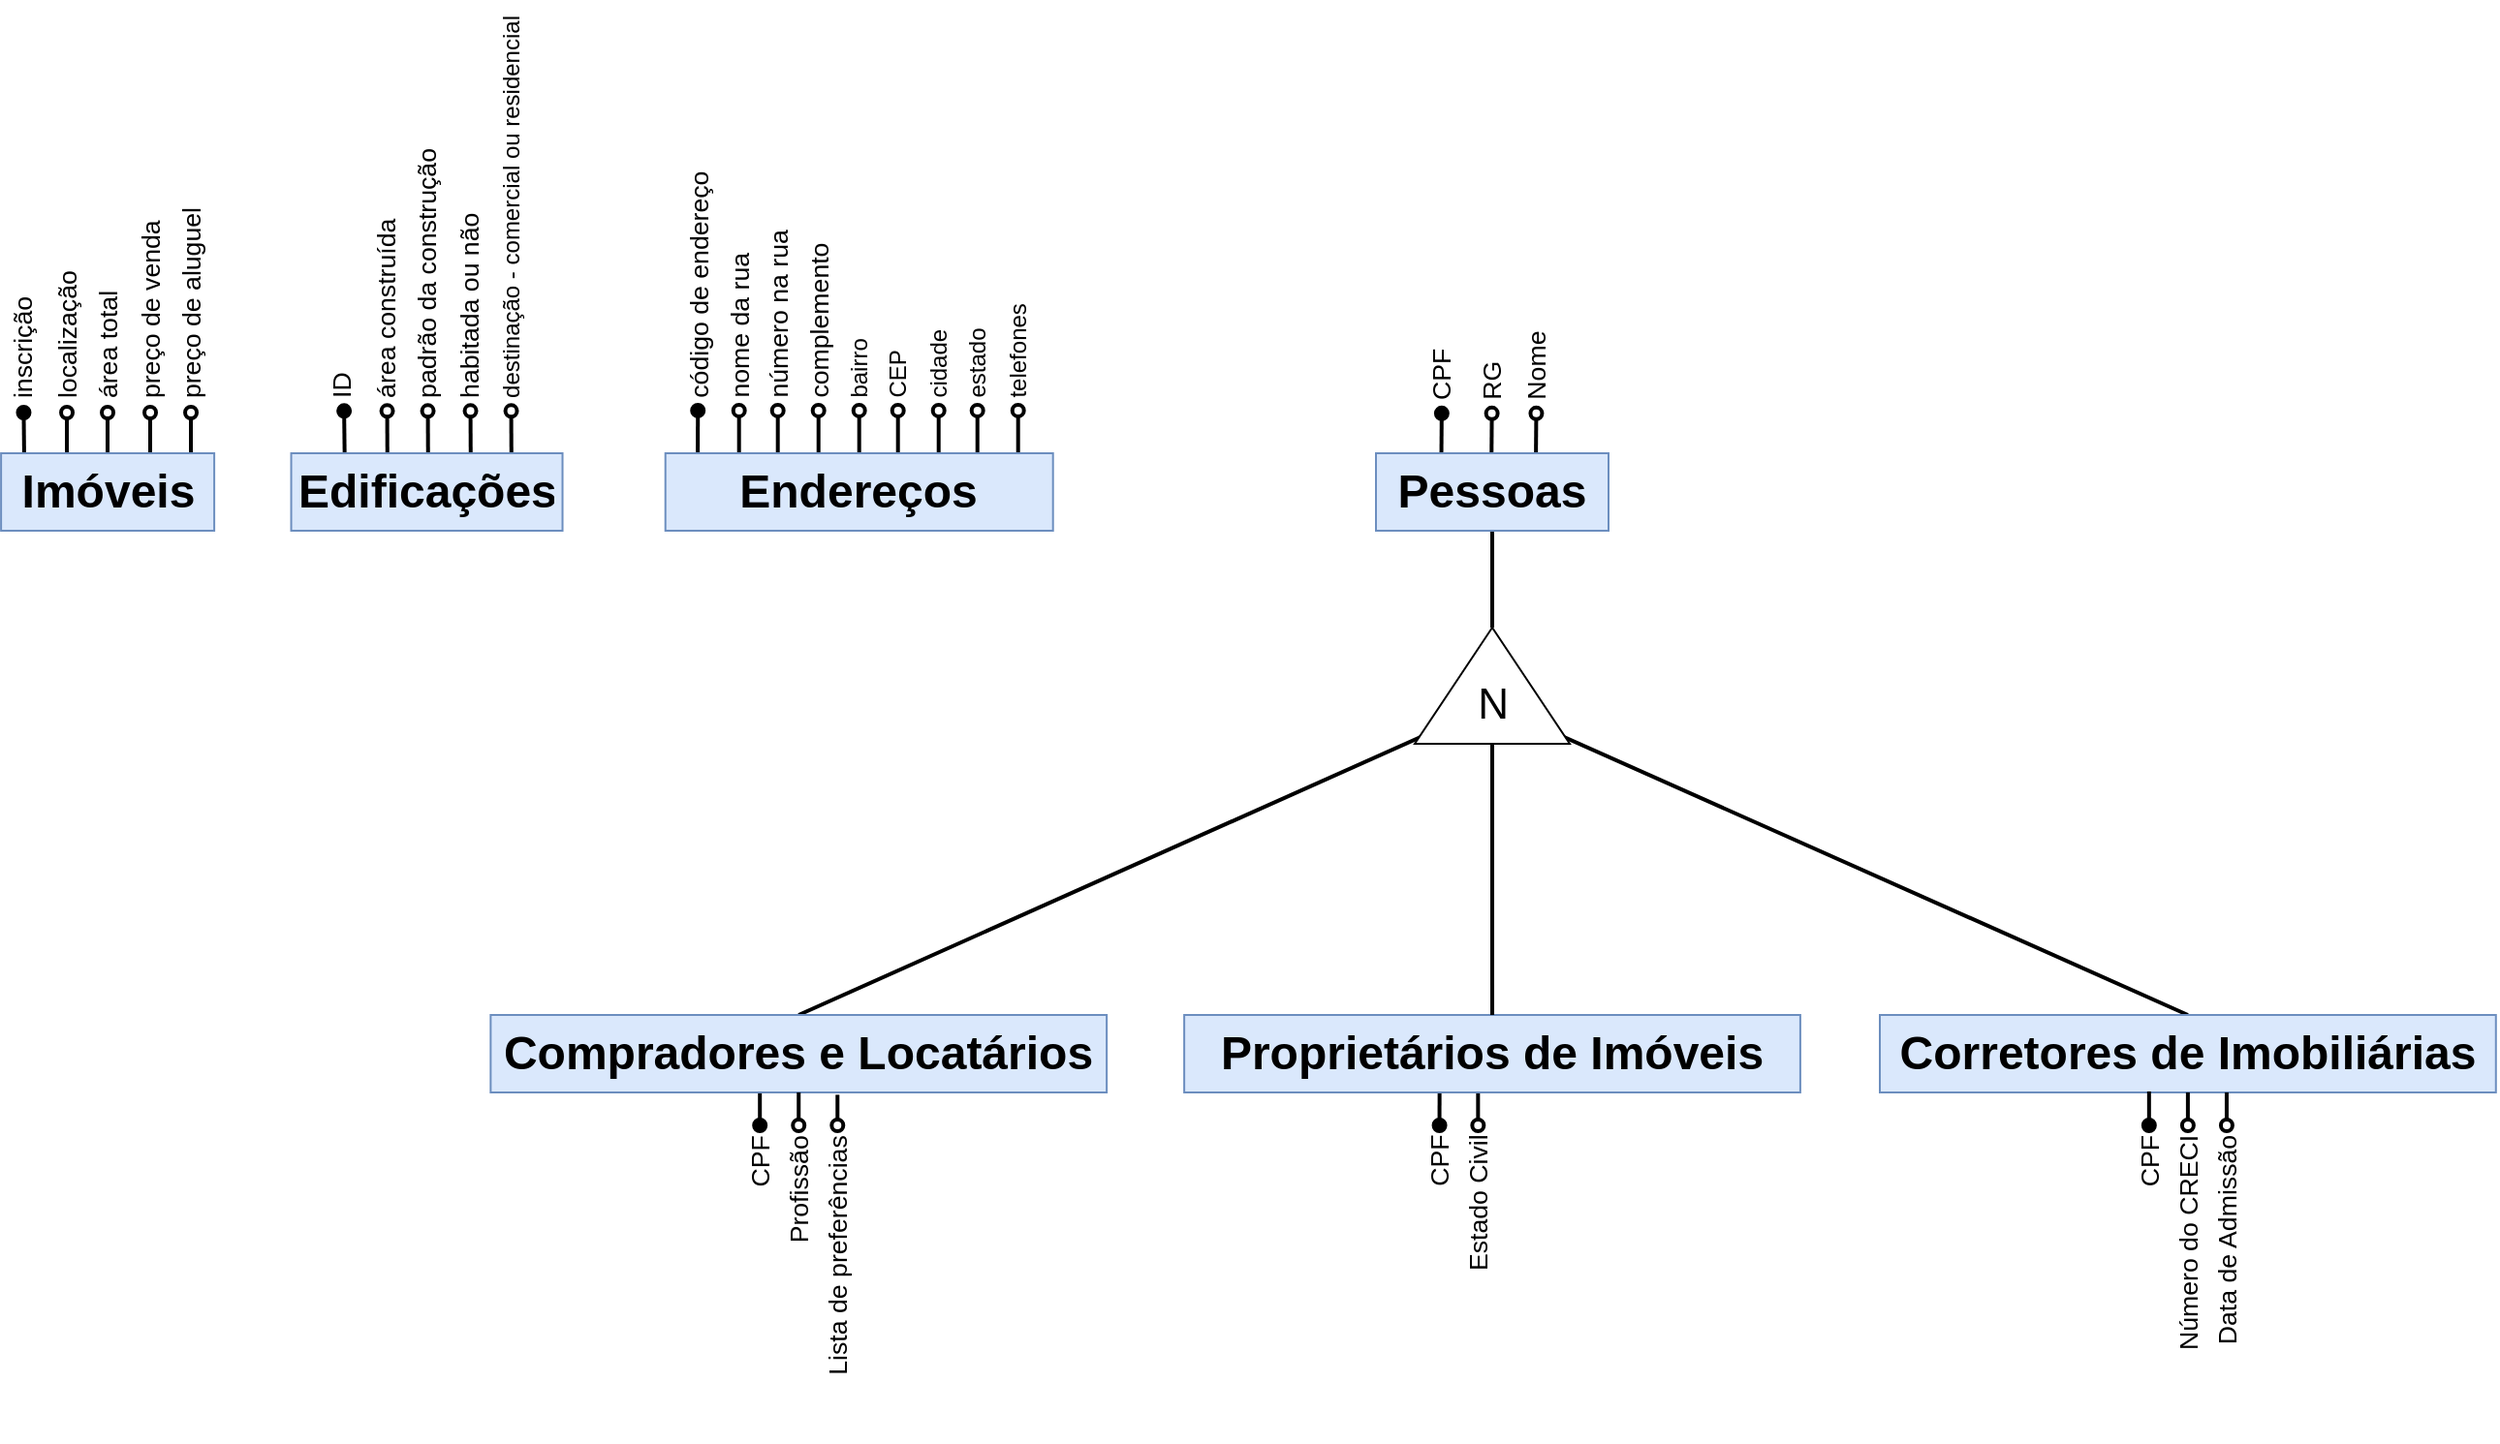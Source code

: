 <mxfile version="20.5.1" type="github">
  <diagram id="H2VPaapsh_yX2YAZHY69" name="Página-1">
    <mxGraphModel dx="1162" dy="800" grid="1" gridSize="10" guides="1" tooltips="1" connect="1" arrows="1" fold="1" page="1" pageScale="1" pageWidth="1169" pageHeight="827" math="0" shadow="0">
      <root>
        <mxCell id="0" />
        <mxCell id="1" parent="0" />
        <mxCell id="tDW0GHBdHRXGgH65T0RM-184" style="edgeStyle=none;rounded=0;sketch=0;jumpStyle=none;orthogonalLoop=1;jettySize=auto;html=1;entryX=0.5;entryY=0;entryDx=0;entryDy=0;shadow=0;strokeWidth=2;fontSize=22;startArrow=none;startFill=0;endArrow=none;endFill=0;startSize=0;endSize=0;sourcePerimeterSpacing=0;targetPerimeterSpacing=0;" edge="1" parent="1" source="tDW0GHBdHRXGgH65T0RM-148" target="tDW0GHBdHRXGgH65T0RM-143">
          <mxGeometry relative="1" as="geometry" />
        </mxCell>
        <mxCell id="tDW0GHBdHRXGgH65T0RM-182" style="edgeStyle=none;rounded=0;sketch=0;jumpStyle=none;orthogonalLoop=1;jettySize=auto;html=1;entryX=0.5;entryY=0;entryDx=0;entryDy=0;shadow=0;strokeWidth=2;fontSize=22;startArrow=none;startFill=0;endArrow=none;endFill=0;startSize=0;endSize=0;sourcePerimeterSpacing=0;targetPerimeterSpacing=0;" edge="1" parent="1" source="tDW0GHBdHRXGgH65T0RM-148" target="tDW0GHBdHRXGgH65T0RM-121">
          <mxGeometry relative="1" as="geometry" />
        </mxCell>
        <mxCell id="tDW0GHBdHRXGgH65T0RM-151" style="edgeStyle=none;rounded=0;sketch=0;jumpStyle=none;orthogonalLoop=1;jettySize=auto;html=1;shadow=0;strokeWidth=2;fontSize=22;startArrow=none;startFill=0;endArrow=none;endFill=0;sourcePerimeterSpacing=-1;targetPerimeterSpacing=11;startSize=0;entryX=1;entryY=0.5;entryDx=0;entryDy=0;endSize=9;" edge="1" parent="1" source="tDW0GHBdHRXGgH65T0RM-96" target="tDW0GHBdHRXGgH65T0RM-147">
          <mxGeometry relative="1" as="geometry" />
        </mxCell>
        <mxCell id="tDW0GHBdHRXGgH65T0RM-128" value="" style="group" vertex="1" connectable="0" parent="1">
          <mxGeometry x="50.55" y="211.903" width="110.0" height="178.097" as="geometry" />
        </mxCell>
        <mxCell id="tDW0GHBdHRXGgH65T0RM-16" style="rounded=0;orthogonalLoop=1;jettySize=auto;html=1;endArrow=none;endFill=0;startArrow=oval;startFill=1;strokeWidth=2;targetPerimeterSpacing=6;sourcePerimeterSpacing=5;jumpStyle=none;sketch=0;shadow=0;align=left;" edge="1" parent="tDW0GHBdHRXGgH65T0RM-128" source="DJ1_3ebVLV-oCw10OSI2-38">
          <mxGeometry relative="1" as="geometry">
            <mxPoint x="11.95" y="141.047" as="targetPoint" />
          </mxGeometry>
        </mxCell>
        <mxCell id="DJ1_3ebVLV-oCw10OSI2-38" value="&lt;span style=&quot;font-family: Arial; font-size: 13.333px;&quot;&gt;inscrição&lt;br&gt;&lt;/span&gt;" style="text;html=1;strokeColor=none;fillColor=none;align=left;verticalAlign=middle;whiteSpace=wrap;rounded=0;rotation=-90;" parent="tDW0GHBdHRXGgH65T0RM-128" vertex="1">
          <mxGeometry x="-45.05" y="46.047" width="112.095" height="20" as="geometry" />
        </mxCell>
        <mxCell id="tDW0GHBdHRXGgH65T0RM-20" style="edgeStyle=none;rounded=0;sketch=0;jumpStyle=none;orthogonalLoop=1;jettySize=auto;html=1;shadow=0;strokeWidth=2;startArrow=oval;startFill=0;endArrow=none;endFill=0;sourcePerimeterSpacing=5;targetPerimeterSpacing=6;align=left;" edge="1" parent="tDW0GHBdHRXGgH65T0RM-128" source="DJ1_3ebVLV-oCw10OSI2-39">
          <mxGeometry relative="1" as="geometry">
            <mxPoint x="33.95" y="141.047" as="targetPoint" />
          </mxGeometry>
        </mxCell>
        <mxCell id="DJ1_3ebVLV-oCw10OSI2-39" value="&lt;span style=&quot;font-family: Arial; font-size: 13.333px;&quot;&gt;localização&lt;/span&gt;&lt;span style=&quot;font-family: Arial; font-size: 13.333px;&quot;&gt;&lt;br&gt;&lt;/span&gt;" style="text;html=1;strokeColor=none;fillColor=none;align=left;verticalAlign=middle;whiteSpace=wrap;rounded=0;rotation=-90;" parent="tDW0GHBdHRXGgH65T0RM-128" vertex="1">
          <mxGeometry x="-22.05" y="46.047" width="112.095" height="20" as="geometry" />
        </mxCell>
        <mxCell id="tDW0GHBdHRXGgH65T0RM-21" style="edgeStyle=none;rounded=0;sketch=0;jumpStyle=none;orthogonalLoop=1;jettySize=auto;html=1;shadow=0;strokeWidth=2;startArrow=oval;startFill=0;endArrow=none;endFill=0;sourcePerimeterSpacing=5;targetPerimeterSpacing=6;align=left;" edge="1" parent="tDW0GHBdHRXGgH65T0RM-128" source="DJ1_3ebVLV-oCw10OSI2-40">
          <mxGeometry relative="1" as="geometry">
            <mxPoint x="54.95" y="141.047" as="targetPoint" />
          </mxGeometry>
        </mxCell>
        <mxCell id="DJ1_3ebVLV-oCw10OSI2-40" value="&lt;span style=&quot;font-family: Arial; font-size: 13.333px;&quot;&gt;área total&lt;/span&gt;&lt;span style=&quot;font-family: Arial; font-size: 13.333px;&quot;&gt;&lt;br&gt;&lt;/span&gt;" style="text;html=1;strokeColor=none;fillColor=none;align=left;verticalAlign=middle;whiteSpace=wrap;rounded=0;rotation=-90;" parent="tDW0GHBdHRXGgH65T0RM-128" vertex="1">
          <mxGeometry x="-1.05" y="46.047" width="112.095" height="20" as="geometry" />
        </mxCell>
        <mxCell id="tDW0GHBdHRXGgH65T0RM-22" style="edgeStyle=none;rounded=0;sketch=0;jumpStyle=none;orthogonalLoop=1;jettySize=auto;html=1;shadow=0;strokeWidth=2;startArrow=oval;startFill=0;endArrow=none;endFill=0;sourcePerimeterSpacing=5;targetPerimeterSpacing=6;align=left;" edge="1" parent="tDW0GHBdHRXGgH65T0RM-128" source="DJ1_3ebVLV-oCw10OSI2-41">
          <mxGeometry relative="1" as="geometry">
            <mxPoint x="76.95" y="141.047" as="targetPoint" />
          </mxGeometry>
        </mxCell>
        <mxCell id="DJ1_3ebVLV-oCw10OSI2-41" value="&lt;span style=&quot;font-family: Arial; font-size: 13.333px;&quot;&gt;preço de venda&lt;/span&gt;&lt;span style=&quot;font-family: Arial; font-size: 13.333px;&quot;&gt;&lt;br&gt;&lt;/span&gt;" style="text;html=1;strokeColor=none;fillColor=none;align=left;verticalAlign=middle;whiteSpace=wrap;rounded=0;rotation=-90;" parent="tDW0GHBdHRXGgH65T0RM-128" vertex="1">
          <mxGeometry x="20.95" y="46.047" width="112.095" height="20" as="geometry" />
        </mxCell>
        <mxCell id="tDW0GHBdHRXGgH65T0RM-23" style="edgeStyle=none;rounded=0;sketch=0;jumpStyle=none;orthogonalLoop=1;jettySize=auto;html=1;shadow=0;strokeWidth=2;startArrow=oval;startFill=0;endArrow=none;endFill=0;sourcePerimeterSpacing=5;targetPerimeterSpacing=6;align=left;" edge="1" parent="tDW0GHBdHRXGgH65T0RM-128" source="DJ1_3ebVLV-oCw10OSI2-42">
          <mxGeometry relative="1" as="geometry">
            <mxPoint x="97.95" y="141.047" as="targetPoint" />
          </mxGeometry>
        </mxCell>
        <mxCell id="DJ1_3ebVLV-oCw10OSI2-42" value="&lt;span style=&quot;font-family: Arial; font-size: 13.333px;&quot;&gt;preço de aluguel&lt;/span&gt;&lt;span style=&quot;font-family: Arial; font-size: 13.333px;&quot;&gt;&lt;br&gt;&lt;/span&gt;" style="text;html=1;strokeColor=none;fillColor=none;align=left;verticalAlign=middle;whiteSpace=wrap;rounded=0;rotation=-90;" parent="tDW0GHBdHRXGgH65T0RM-128" vertex="1">
          <mxGeometry x="41.95" y="46.047" width="112.095" height="20" as="geometry" />
        </mxCell>
        <mxCell id="DJ1_3ebVLV-oCw10OSI2-1" value="&lt;h1&gt;Imóveis&lt;/h1&gt;" style="text;html=1;strokeColor=#6c8ebf;fillColor=#dae8fc;spacing=5;spacingTop=-20;whiteSpace=wrap;overflow=hidden;rounded=0;align=center;" parent="tDW0GHBdHRXGgH65T0RM-128" vertex="1">
          <mxGeometry y="138.097" width="110" height="40" as="geometry" />
        </mxCell>
        <mxCell id="tDW0GHBdHRXGgH65T0RM-129" value="" style="group" vertex="1" connectable="0" parent="1">
          <mxGeometry x="200.26" y="116.48" width="140" height="273.52" as="geometry" />
        </mxCell>
        <mxCell id="tDW0GHBdHRXGgH65T0RM-26" style="rounded=0;orthogonalLoop=1;jettySize=auto;html=1;endArrow=none;endFill=0;startArrow=oval;startFill=1;strokeWidth=2;targetPerimeterSpacing=6;sourcePerimeterSpacing=5;jumpStyle=none;sketch=0;shadow=0;align=left;" edge="1" parent="tDW0GHBdHRXGgH65T0RM-129" source="tDW0GHBdHRXGgH65T0RM-27">
          <mxGeometry relative="1" as="geometry">
            <mxPoint x="27.65" y="240.35" as="targetPoint" />
          </mxGeometry>
        </mxCell>
        <mxCell id="tDW0GHBdHRXGgH65T0RM-27" value="&lt;span style=&quot;font-family: Arial; font-size: 13.333px;&quot;&gt;ID&lt;br&gt;&lt;/span&gt;" style="text;html=1;strokeColor=none;fillColor=none;align=left;verticalAlign=middle;whiteSpace=wrap;rounded=0;rotation=-90;" vertex="1" parent="tDW0GHBdHRXGgH65T0RM-129">
          <mxGeometry x="-77.35" y="93.35" width="206.7" height="20" as="geometry" />
        </mxCell>
        <mxCell id="tDW0GHBdHRXGgH65T0RM-28" style="edgeStyle=none;rounded=0;sketch=0;jumpStyle=none;orthogonalLoop=1;jettySize=auto;html=1;shadow=0;strokeWidth=2;startArrow=oval;startFill=0;endArrow=none;endFill=0;sourcePerimeterSpacing=5;targetPerimeterSpacing=6;align=left;" edge="1" parent="tDW0GHBdHRXGgH65T0RM-129" source="tDW0GHBdHRXGgH65T0RM-29">
          <mxGeometry relative="1" as="geometry">
            <mxPoint x="49.65" y="240.35" as="targetPoint" />
          </mxGeometry>
        </mxCell>
        <mxCell id="tDW0GHBdHRXGgH65T0RM-29" value="&lt;span style=&quot;font-family: Arial; font-size: 13.333px; text-align: center;&quot;&gt;área construída&lt;/span&gt;&lt;span style=&quot;font-family: Arial; font-size: 13.333px;&quot;&gt;&lt;br&gt;&lt;/span&gt;" style="text;html=1;strokeColor=none;fillColor=none;align=left;verticalAlign=middle;whiteSpace=wrap;rounded=0;rotation=-90;" vertex="1" parent="tDW0GHBdHRXGgH65T0RM-129">
          <mxGeometry x="-54.35" y="93.35" width="206.7" height="20" as="geometry" />
        </mxCell>
        <mxCell id="tDW0GHBdHRXGgH65T0RM-30" style="edgeStyle=none;rounded=0;sketch=0;jumpStyle=none;orthogonalLoop=1;jettySize=auto;html=1;shadow=0;strokeWidth=2;startArrow=oval;startFill=0;endArrow=none;endFill=0;sourcePerimeterSpacing=5;targetPerimeterSpacing=6;align=left;" edge="1" parent="tDW0GHBdHRXGgH65T0RM-129" source="tDW0GHBdHRXGgH65T0RM-31">
          <mxGeometry relative="1" as="geometry">
            <mxPoint x="70.65" y="240.35" as="targetPoint" />
          </mxGeometry>
        </mxCell>
        <mxCell id="tDW0GHBdHRXGgH65T0RM-31" value="&lt;span style=&quot;font-family: Arial; font-size: 13.333px; text-align: center;&quot;&gt;padrão da construção&lt;/span&gt;&lt;span style=&quot;font-family: Arial; font-size: 13.333px;&quot;&gt;&lt;br&gt;&lt;/span&gt;" style="text;html=1;strokeColor=none;fillColor=none;align=left;verticalAlign=middle;whiteSpace=wrap;rounded=0;rotation=-90;" vertex="1" parent="tDW0GHBdHRXGgH65T0RM-129">
          <mxGeometry x="-33.35" y="93.35" width="206.7" height="20" as="geometry" />
        </mxCell>
        <mxCell id="tDW0GHBdHRXGgH65T0RM-32" style="edgeStyle=none;rounded=0;sketch=0;jumpStyle=none;orthogonalLoop=1;jettySize=auto;html=1;shadow=0;strokeWidth=2;startArrow=oval;startFill=0;endArrow=none;endFill=0;sourcePerimeterSpacing=5;targetPerimeterSpacing=6;align=left;" edge="1" parent="tDW0GHBdHRXGgH65T0RM-129" source="tDW0GHBdHRXGgH65T0RM-33">
          <mxGeometry relative="1" as="geometry">
            <mxPoint x="92.65" y="240.35" as="targetPoint" />
          </mxGeometry>
        </mxCell>
        <mxCell id="tDW0GHBdHRXGgH65T0RM-33" value="&lt;span style=&quot;font-family: Arial; font-size: 13.333px; text-align: center;&quot;&gt;habitada ou não&lt;/span&gt;&lt;span style=&quot;font-family: Arial; font-size: 13.333px;&quot;&gt;&lt;br&gt;&lt;/span&gt;" style="text;html=1;strokeColor=none;fillColor=none;align=left;verticalAlign=middle;whiteSpace=wrap;rounded=0;rotation=-90;" vertex="1" parent="tDW0GHBdHRXGgH65T0RM-129">
          <mxGeometry x="-11.35" y="93.35" width="206.7" height="20" as="geometry" />
        </mxCell>
        <mxCell id="tDW0GHBdHRXGgH65T0RM-34" style="edgeStyle=none;rounded=0;sketch=0;jumpStyle=none;orthogonalLoop=1;jettySize=auto;html=1;shadow=0;strokeWidth=2;startArrow=oval;startFill=0;endArrow=none;endFill=0;sourcePerimeterSpacing=5;targetPerimeterSpacing=6;align=left;" edge="1" parent="tDW0GHBdHRXGgH65T0RM-129" source="tDW0GHBdHRXGgH65T0RM-35">
          <mxGeometry relative="1" as="geometry">
            <mxPoint x="113.65" y="240.35" as="targetPoint" />
          </mxGeometry>
        </mxCell>
        <mxCell id="tDW0GHBdHRXGgH65T0RM-35" value="&lt;span style=&quot;text-align: center;&quot;&gt;destinação - comercial ou residencial&lt;/span&gt;&lt;span style=&quot;font-family: Arial; font-size: 13.333px;&quot;&gt;&lt;br&gt;&lt;/span&gt;" style="text;html=1;strokeColor=none;fillColor=none;align=left;verticalAlign=middle;whiteSpace=wrap;rounded=0;rotation=-90;" vertex="1" parent="tDW0GHBdHRXGgH65T0RM-129">
          <mxGeometry x="9.65" y="93.35" width="206.7" height="20" as="geometry" />
        </mxCell>
        <mxCell id="tDW0GHBdHRXGgH65T0RM-13" value="&lt;h1&gt;Edificações&lt;/h1&gt;" style="text;html=1;strokeColor=#6c8ebf;fillColor=#dae8fc;spacing=5;spacingTop=-20;whiteSpace=wrap;overflow=hidden;rounded=0;align=center;" vertex="1" parent="tDW0GHBdHRXGgH65T0RM-129">
          <mxGeometry y="233.52" width="140" height="40" as="geometry" />
        </mxCell>
        <mxCell id="tDW0GHBdHRXGgH65T0RM-130" value="" style="group" vertex="1" connectable="0" parent="1">
          <mxGeometry x="393.35" y="116.24" width="200" height="273.76" as="geometry" />
        </mxCell>
        <mxCell id="tDW0GHBdHRXGgH65T0RM-42" style="rounded=0;orthogonalLoop=1;jettySize=auto;html=1;endArrow=none;endFill=0;startArrow=oval;startFill=1;strokeWidth=2;targetPerimeterSpacing=6;sourcePerimeterSpacing=5;jumpStyle=none;sketch=0;shadow=0;align=left;" edge="1" parent="tDW0GHBdHRXGgH65T0RM-130" source="tDW0GHBdHRXGgH65T0RM-43">
          <mxGeometry relative="1" as="geometry">
            <mxPoint x="16.65" y="245.6" as="targetPoint" />
          </mxGeometry>
        </mxCell>
        <mxCell id="tDW0GHBdHRXGgH65T0RM-43" value="&lt;font face=&quot;Arial&quot;&gt;&lt;span style=&quot;font-size: 13.333px;&quot;&gt;código de endereço&lt;/span&gt;&lt;/font&gt;" style="text;html=1;strokeColor=none;fillColor=none;align=left;verticalAlign=middle;whiteSpace=wrap;rounded=0;rotation=-90;" vertex="1" parent="tDW0GHBdHRXGgH65T0RM-130">
          <mxGeometry x="-86.26" y="93.35" width="206.7" height="20" as="geometry" />
        </mxCell>
        <mxCell id="tDW0GHBdHRXGgH65T0RM-63" style="edgeStyle=none;rounded=0;sketch=0;jumpStyle=none;orthogonalLoop=1;jettySize=auto;html=1;shadow=0;strokeWidth=2;startArrow=oval;startFill=0;endArrow=none;endFill=0;sourcePerimeterSpacing=5;targetPerimeterSpacing=6;" edge="1" parent="tDW0GHBdHRXGgH65T0RM-130" source="tDW0GHBdHRXGgH65T0RM-45">
          <mxGeometry relative="1" as="geometry">
            <mxPoint x="38" y="245.6" as="targetPoint" />
          </mxGeometry>
        </mxCell>
        <mxCell id="tDW0GHBdHRXGgH65T0RM-45" value="&lt;div style=&quot;text-align: center;&quot;&gt;&lt;span style=&quot;background-color: initial; font-size: 13.333px;&quot;&gt;&lt;font face=&quot;Arial&quot;&gt;nome da rua&lt;/font&gt;&lt;/span&gt;&lt;/div&gt;" style="text;html=1;strokeColor=none;fillColor=none;align=left;verticalAlign=middle;whiteSpace=wrap;rounded=0;rotation=-90;" vertex="1" parent="tDW0GHBdHRXGgH65T0RM-130">
          <mxGeometry x="-65.35" y="93.35" width="206.7" height="20" as="geometry" />
        </mxCell>
        <mxCell id="tDW0GHBdHRXGgH65T0RM-64" style="edgeStyle=none;rounded=0;sketch=0;jumpStyle=none;orthogonalLoop=1;jettySize=auto;html=1;shadow=0;strokeWidth=2;startArrow=oval;startFill=0;endArrow=none;endFill=0;sourcePerimeterSpacing=5;targetPerimeterSpacing=6;" edge="1" parent="tDW0GHBdHRXGgH65T0RM-130" source="tDW0GHBdHRXGgH65T0RM-47">
          <mxGeometry relative="1" as="geometry">
            <mxPoint x="58" y="245.6" as="targetPoint" />
          </mxGeometry>
        </mxCell>
        <mxCell id="tDW0GHBdHRXGgH65T0RM-47" value="&lt;div style=&quot;text-align: center;&quot;&gt;&lt;span style=&quot;background-color: initial; font-size: 13.333px;&quot;&gt;&lt;font face=&quot;Arial&quot;&gt;número na rua&lt;/font&gt;&lt;/span&gt;&lt;/div&gt;" style="text;html=1;strokeColor=none;fillColor=none;align=left;verticalAlign=middle;whiteSpace=wrap;rounded=0;rotation=-90;" vertex="1" parent="tDW0GHBdHRXGgH65T0RM-130">
          <mxGeometry x="-45.35" y="93.35" width="206.7" height="20" as="geometry" />
        </mxCell>
        <mxCell id="tDW0GHBdHRXGgH65T0RM-65" style="edgeStyle=none;rounded=0;sketch=0;jumpStyle=none;orthogonalLoop=1;jettySize=auto;html=1;shadow=0;strokeWidth=2;startArrow=oval;startFill=0;endArrow=none;endFill=0;sourcePerimeterSpacing=5;targetPerimeterSpacing=6;" edge="1" parent="tDW0GHBdHRXGgH65T0RM-130" source="tDW0GHBdHRXGgH65T0RM-49">
          <mxGeometry relative="1" as="geometry">
            <mxPoint x="79.0" y="245.6" as="targetPoint" />
          </mxGeometry>
        </mxCell>
        <mxCell id="tDW0GHBdHRXGgH65T0RM-49" value="&lt;div style=&quot;text-align: center;&quot;&gt;&lt;span style=&quot;background-color: initial; font-size: 13.333px;&quot;&gt;&lt;font face=&quot;Arial&quot;&gt;complemento&lt;/font&gt;&lt;/span&gt;&lt;/div&gt;" style="text;html=1;strokeColor=none;fillColor=none;align=left;verticalAlign=middle;whiteSpace=wrap;rounded=0;rotation=-90;" vertex="1" parent="tDW0GHBdHRXGgH65T0RM-130">
          <mxGeometry x="-24.35" y="93.35" width="206.7" height="20" as="geometry" />
        </mxCell>
        <mxCell id="tDW0GHBdHRXGgH65T0RM-66" style="edgeStyle=none;rounded=0;sketch=0;jumpStyle=none;orthogonalLoop=1;jettySize=auto;html=1;shadow=0;strokeWidth=2;startArrow=oval;startFill=0;endArrow=none;endFill=0;sourcePerimeterSpacing=5;targetPerimeterSpacing=6;" edge="1" parent="tDW0GHBdHRXGgH65T0RM-130" source="tDW0GHBdHRXGgH65T0RM-51">
          <mxGeometry relative="1" as="geometry">
            <mxPoint x="100.0" y="245.6" as="targetPoint" />
          </mxGeometry>
        </mxCell>
        <mxCell id="tDW0GHBdHRXGgH65T0RM-51" value="&lt;div style=&quot;text-align: center;&quot;&gt;&lt;span style=&quot;background-color: initial;&quot;&gt;bairro&lt;/span&gt;&lt;/div&gt;" style="text;html=1;strokeColor=none;fillColor=none;align=left;verticalAlign=middle;whiteSpace=wrap;rounded=0;rotation=-90;" vertex="1" parent="tDW0GHBdHRXGgH65T0RM-130">
          <mxGeometry x="-3.35" y="93.35" width="206.7" height="20" as="geometry" />
        </mxCell>
        <mxCell id="tDW0GHBdHRXGgH65T0RM-67" style="edgeStyle=none;rounded=0;sketch=0;jumpStyle=none;orthogonalLoop=1;jettySize=auto;html=1;shadow=0;strokeWidth=2;startArrow=oval;startFill=0;endArrow=none;endFill=0;sourcePerimeterSpacing=5;targetPerimeterSpacing=6;" edge="1" parent="tDW0GHBdHRXGgH65T0RM-130" source="tDW0GHBdHRXGgH65T0RM-54">
          <mxGeometry relative="1" as="geometry">
            <mxPoint x="120.0" y="245.6" as="targetPoint" />
          </mxGeometry>
        </mxCell>
        <mxCell id="tDW0GHBdHRXGgH65T0RM-54" value="&lt;div style=&quot;text-align: center;&quot;&gt;&lt;span style=&quot;background-color: initial;&quot;&gt;CEP&lt;/span&gt;&lt;/div&gt;" style="text;html=1;strokeColor=none;fillColor=none;align=left;verticalAlign=middle;whiteSpace=wrap;rounded=0;rotation=-90;" vertex="1" parent="tDW0GHBdHRXGgH65T0RM-130">
          <mxGeometry x="16.65" y="93.35" width="206.7" height="20" as="geometry" />
        </mxCell>
        <mxCell id="tDW0GHBdHRXGgH65T0RM-68" style="edgeStyle=none;rounded=0;sketch=0;jumpStyle=none;orthogonalLoop=1;jettySize=auto;html=1;shadow=0;strokeWidth=2;startArrow=oval;startFill=0;endArrow=none;endFill=0;sourcePerimeterSpacing=5;targetPerimeterSpacing=6;" edge="1" parent="tDW0GHBdHRXGgH65T0RM-130" source="tDW0GHBdHRXGgH65T0RM-56">
          <mxGeometry relative="1" as="geometry">
            <mxPoint x="141.0" y="245.6" as="targetPoint" />
          </mxGeometry>
        </mxCell>
        <mxCell id="tDW0GHBdHRXGgH65T0RM-56" value="&lt;div style=&quot;text-align: center;&quot;&gt;cidade&lt;br&gt;&lt;/div&gt;" style="text;html=1;strokeColor=none;fillColor=none;align=left;verticalAlign=middle;whiteSpace=wrap;rounded=0;rotation=-90;" vertex="1" parent="tDW0GHBdHRXGgH65T0RM-130">
          <mxGeometry x="37.65" y="93.35" width="206.7" height="20" as="geometry" />
        </mxCell>
        <mxCell id="tDW0GHBdHRXGgH65T0RM-69" style="edgeStyle=none;rounded=0;sketch=0;jumpStyle=none;orthogonalLoop=1;jettySize=auto;html=1;shadow=0;strokeWidth=2;startArrow=oval;startFill=0;endArrow=none;endFill=0;sourcePerimeterSpacing=5;targetPerimeterSpacing=6;" edge="1" parent="tDW0GHBdHRXGgH65T0RM-130" source="tDW0GHBdHRXGgH65T0RM-58">
          <mxGeometry relative="1" as="geometry">
            <mxPoint x="161.0" y="245.6" as="targetPoint" />
          </mxGeometry>
        </mxCell>
        <mxCell id="tDW0GHBdHRXGgH65T0RM-58" value="&lt;div style=&quot;text-align: center;&quot;&gt;estado&lt;/div&gt;" style="text;html=1;strokeColor=none;fillColor=none;align=left;verticalAlign=middle;whiteSpace=wrap;rounded=0;rotation=-90;" vertex="1" parent="tDW0GHBdHRXGgH65T0RM-130">
          <mxGeometry x="57.65" y="93.35" width="206.7" height="20" as="geometry" />
        </mxCell>
        <mxCell id="tDW0GHBdHRXGgH65T0RM-70" style="edgeStyle=none;rounded=0;sketch=0;jumpStyle=none;orthogonalLoop=1;jettySize=auto;html=1;shadow=0;strokeWidth=2;startArrow=oval;startFill=0;endArrow=none;endFill=0;sourcePerimeterSpacing=5;targetPerimeterSpacing=6;" edge="1" parent="tDW0GHBdHRXGgH65T0RM-130" source="tDW0GHBdHRXGgH65T0RM-60">
          <mxGeometry relative="1" as="geometry">
            <mxPoint x="182.0" y="245.6" as="targetPoint" />
          </mxGeometry>
        </mxCell>
        <mxCell id="tDW0GHBdHRXGgH65T0RM-60" value="&lt;div style=&quot;text-align: center;&quot;&gt;telefones&lt;/div&gt;" style="text;html=1;strokeColor=none;fillColor=none;align=left;verticalAlign=middle;whiteSpace=wrap;rounded=0;rotation=-90;" vertex="1" parent="tDW0GHBdHRXGgH65T0RM-130">
          <mxGeometry x="78.65" y="93.35" width="206.7" height="20" as="geometry" />
        </mxCell>
        <mxCell id="tDW0GHBdHRXGgH65T0RM-52" value="&lt;h1&gt;Endereços&lt;/h1&gt;" style="text;html=1;strokeColor=#6c8ebf;fillColor=#dae8fc;spacing=5;spacingTop=-20;whiteSpace=wrap;overflow=hidden;rounded=0;align=center;" vertex="1" parent="tDW0GHBdHRXGgH65T0RM-130">
          <mxGeometry y="233.76" width="200" height="40" as="geometry" />
        </mxCell>
        <mxCell id="tDW0GHBdHRXGgH65T0RM-150" value="" style="group" vertex="1" connectable="0" parent="1">
          <mxGeometry x="780" y="440" width="80" height="60" as="geometry" />
        </mxCell>
        <mxCell id="tDW0GHBdHRXGgH65T0RM-147" value="" style="triangle;whiteSpace=wrap;html=1;rotation=-90;" vertex="1" parent="tDW0GHBdHRXGgH65T0RM-150">
          <mxGeometry x="10" y="-10" width="60" height="80" as="geometry" />
        </mxCell>
        <mxCell id="tDW0GHBdHRXGgH65T0RM-148" value="N" style="text;html=1;align=center;verticalAlign=middle;resizable=0;points=[];autosize=1;strokeColor=none;fillColor=none;fontSize=22;" vertex="1" parent="tDW0GHBdHRXGgH65T0RM-150">
          <mxGeometry x="20" y="20" width="40" height="40" as="geometry" />
        </mxCell>
        <mxCell id="tDW0GHBdHRXGgH65T0RM-131" value="" style="group" vertex="1" connectable="0" parent="1">
          <mxGeometry x="760" y="290" width="120" height="100" as="geometry" />
        </mxCell>
        <mxCell id="tDW0GHBdHRXGgH65T0RM-78" style="rounded=0;orthogonalLoop=1;jettySize=auto;html=1;endArrow=none;endFill=0;startArrow=oval;startFill=1;strokeWidth=2;targetPerimeterSpacing=6;sourcePerimeterSpacing=5;jumpStyle=none;sketch=0;shadow=0;align=left;" edge="1" parent="tDW0GHBdHRXGgH65T0RM-131" source="tDW0GHBdHRXGgH65T0RM-79">
          <mxGeometry relative="1" as="geometry">
            <mxPoint x="33.655" y="71.811" as="targetPoint" />
          </mxGeometry>
        </mxCell>
        <mxCell id="tDW0GHBdHRXGgH65T0RM-79" value="&lt;font face=&quot;Arial&quot;&gt;&lt;span style=&quot;font-size: 13.333px;&quot;&gt;CPF&lt;/span&gt;&lt;/font&gt;" style="text;html=1;strokeColor=none;fillColor=none;align=left;verticalAlign=middle;whiteSpace=wrap;rounded=0;rotation=-90;" vertex="1" parent="tDW0GHBdHRXGgH65T0RM-131">
          <mxGeometry x="16.178" y="6.455" width="35.902" height="19.999" as="geometry" />
        </mxCell>
        <mxCell id="tDW0GHBdHRXGgH65T0RM-122" style="rounded=0;orthogonalLoop=1;jettySize=auto;html=1;endArrow=none;endFill=0;startArrow=oval;startFill=0;strokeWidth=2;targetPerimeterSpacing=6;sourcePerimeterSpacing=5;jumpStyle=none;sketch=0;shadow=0;align=left;" edge="1" parent="tDW0GHBdHRXGgH65T0RM-131" source="tDW0GHBdHRXGgH65T0RM-123">
          <mxGeometry relative="1" as="geometry">
            <mxPoint x="59.531" y="71.811" as="targetPoint" />
          </mxGeometry>
        </mxCell>
        <mxCell id="tDW0GHBdHRXGgH65T0RM-123" value="&lt;font face=&quot;Arial&quot;&gt;&lt;span style=&quot;font-size: 13.333px;&quot;&gt;RG&lt;/span&gt;&lt;/font&gt;" style="text;html=1;strokeColor=none;fillColor=none;align=left;verticalAlign=middle;whiteSpace=wrap;rounded=0;rotation=-90;" vertex="1" parent="tDW0GHBdHRXGgH65T0RM-131">
          <mxGeometry x="42.055" y="6.455" width="35.902" height="19.999" as="geometry" />
        </mxCell>
        <mxCell id="tDW0GHBdHRXGgH65T0RM-124" style="rounded=0;orthogonalLoop=1;jettySize=auto;html=1;endArrow=none;endFill=0;startArrow=oval;startFill=0;strokeWidth=2;targetPerimeterSpacing=6;sourcePerimeterSpacing=5;jumpStyle=none;sketch=0;shadow=0;align=left;" edge="1" parent="tDW0GHBdHRXGgH65T0RM-131" source="tDW0GHBdHRXGgH65T0RM-125">
          <mxGeometry relative="1" as="geometry">
            <mxPoint x="82.44" y="71.811" as="targetPoint" />
          </mxGeometry>
        </mxCell>
        <mxCell id="tDW0GHBdHRXGgH65T0RM-125" value="&lt;font face=&quot;Arial&quot;&gt;&lt;span style=&quot;font-size: 13.333px;&quot;&gt;Nome&lt;/span&gt;&lt;/font&gt;" style="text;html=1;strokeColor=none;fillColor=none;align=left;verticalAlign=middle;whiteSpace=wrap;rounded=0;rotation=-90;" vertex="1" parent="tDW0GHBdHRXGgH65T0RM-131">
          <mxGeometry x="64.964" y="6.455" width="35.902" height="19.999" as="geometry" />
        </mxCell>
        <mxCell id="tDW0GHBdHRXGgH65T0RM-96" value="&lt;h1&gt;Pessoas&lt;/h1&gt;" style="text;html=1;strokeColor=#6c8ebf;fillColor=#dae8fc;spacing=5;spacingTop=-20;whiteSpace=wrap;overflow=hidden;rounded=0;align=center;" vertex="1" parent="tDW0GHBdHRXGgH65T0RM-131">
          <mxGeometry y="60.002" width="120.0" height="39.998" as="geometry" />
        </mxCell>
        <mxCell id="tDW0GHBdHRXGgH65T0RM-176" value="" style="group" vertex="1" connectable="0" parent="1">
          <mxGeometry x="303.175" y="640.0" width="317.89" height="220.0" as="geometry" />
        </mxCell>
        <mxCell id="tDW0GHBdHRXGgH65T0RM-121" value="&lt;h1&gt;Compradores e Locatários&lt;/h1&gt;" style="text;html=1;strokeColor=#6c8ebf;fillColor=#dae8fc;spacing=5;spacingTop=-20;whiteSpace=wrap;overflow=hidden;rounded=0;align=center;" vertex="1" parent="tDW0GHBdHRXGgH65T0RM-176">
          <mxGeometry width="317.89" height="40" as="geometry" />
        </mxCell>
        <mxCell id="tDW0GHBdHRXGgH65T0RM-157" value="" style="group;rotation=-90;" vertex="1" connectable="0" parent="tDW0GHBdHRXGgH65T0RM-176">
          <mxGeometry x="78.945" y="110.0" width="160" height="60" as="geometry" />
        </mxCell>
        <mxCell id="tDW0GHBdHRXGgH65T0RM-104" value="&lt;font face=&quot;Arial&quot;&gt;&lt;span style=&quot;font-size: 13.333px;&quot;&gt;Profissão&lt;/span&gt;&lt;/font&gt;" style="text;html=1;strokeColor=none;fillColor=none;align=right;verticalAlign=middle;whiteSpace=wrap;rounded=0;rotation=-90;" vertex="1" parent="tDW0GHBdHRXGgH65T0RM-157">
          <mxGeometry y="20" width="160" height="20" as="geometry" />
        </mxCell>
        <mxCell id="tDW0GHBdHRXGgH65T0RM-106" value="&lt;div style=&quot;&quot;&gt;&lt;span style=&quot;background-color: initial; font-size: 13.333px;&quot;&gt;&lt;font face=&quot;Arial&quot;&gt;Lista de preferências&lt;/font&gt;&lt;/span&gt;&lt;/div&gt;" style="text;html=1;strokeColor=none;fillColor=none;align=right;verticalAlign=middle;whiteSpace=wrap;rounded=0;rotation=-90;" vertex="1" parent="tDW0GHBdHRXGgH65T0RM-157">
          <mxGeometry x="20" y="20" width="160" height="20" as="geometry" />
        </mxCell>
        <mxCell id="tDW0GHBdHRXGgH65T0RM-154" value="&lt;font face=&quot;Arial&quot;&gt;&lt;span style=&quot;font-size: 13.333px;&quot;&gt;CPF&lt;/span&gt;&lt;/font&gt;" style="text;html=1;strokeColor=none;fillColor=none;align=right;verticalAlign=middle;whiteSpace=wrap;rounded=0;rotation=-90;" vertex="1" parent="tDW0GHBdHRXGgH65T0RM-157">
          <mxGeometry x="-20" y="20" width="160" height="20" as="geometry" />
        </mxCell>
        <mxCell id="tDW0GHBdHRXGgH65T0RM-158" style="edgeStyle=none;rounded=0;sketch=0;jumpStyle=none;orthogonalLoop=1;jettySize=auto;html=1;entryX=0.437;entryY=1.012;entryDx=0;entryDy=0;entryPerimeter=0;shadow=0;strokeWidth=2;fontSize=22;startArrow=oval;startFill=1;endArrow=none;endFill=0;startSize=6;endSize=9;sourcePerimeterSpacing=3;targetPerimeterSpacing=11;" edge="1" parent="tDW0GHBdHRXGgH65T0RM-176" source="tDW0GHBdHRXGgH65T0RM-154" target="tDW0GHBdHRXGgH65T0RM-121">
          <mxGeometry relative="1" as="geometry" />
        </mxCell>
        <mxCell id="tDW0GHBdHRXGgH65T0RM-161" style="edgeStyle=none;rounded=0;sketch=0;jumpStyle=none;orthogonalLoop=1;jettySize=auto;html=1;entryX=0.5;entryY=1;entryDx=0;entryDy=0;shadow=0;strokeWidth=2;fontSize=22;startArrow=oval;startFill=0;endArrow=none;endFill=0;startSize=6;endSize=9;sourcePerimeterSpacing=3;targetPerimeterSpacing=11;" edge="1" parent="tDW0GHBdHRXGgH65T0RM-176" source="tDW0GHBdHRXGgH65T0RM-104" target="tDW0GHBdHRXGgH65T0RM-121">
          <mxGeometry relative="1" as="geometry" />
        </mxCell>
        <mxCell id="tDW0GHBdHRXGgH65T0RM-162" style="edgeStyle=none;rounded=0;sketch=0;jumpStyle=none;orthogonalLoop=1;jettySize=auto;html=1;entryX=0.563;entryY=1.03;entryDx=0;entryDy=0;entryPerimeter=0;shadow=0;strokeWidth=2;fontSize=22;startArrow=oval;startFill=0;endArrow=none;endFill=0;startSize=6;endSize=9;sourcePerimeterSpacing=3;targetPerimeterSpacing=11;" edge="1" parent="tDW0GHBdHRXGgH65T0RM-176" source="tDW0GHBdHRXGgH65T0RM-106" target="tDW0GHBdHRXGgH65T0RM-121">
          <mxGeometry relative="1" as="geometry" />
        </mxCell>
        <mxCell id="tDW0GHBdHRXGgH65T0RM-177" value="" style="group" vertex="1" connectable="0" parent="1">
          <mxGeometry x="661.06" y="640" width="317.89" height="220" as="geometry" />
        </mxCell>
        <mxCell id="tDW0GHBdHRXGgH65T0RM-168" style="edgeStyle=none;rounded=0;sketch=0;jumpStyle=none;orthogonalLoop=1;jettySize=auto;html=1;shadow=0;strokeWidth=2;fontSize=22;startArrow=oval;startFill=0;endArrow=none;endFill=0;startSize=6;endSize=9;sourcePerimeterSpacing=3;targetPerimeterSpacing=11;" edge="1" parent="tDW0GHBdHRXGgH65T0RM-177" source="tDW0GHBdHRXGgH65T0RM-167">
          <mxGeometry relative="1" as="geometry">
            <mxPoint x="151.61" y="40" as="targetPoint" />
          </mxGeometry>
        </mxCell>
        <mxCell id="tDW0GHBdHRXGgH65T0RM-166" style="edgeStyle=none;rounded=0;sketch=0;jumpStyle=none;orthogonalLoop=1;jettySize=auto;html=1;entryX=0.383;entryY=0.991;entryDx=0;entryDy=0;entryPerimeter=0;shadow=0;strokeWidth=2;fontSize=22;startArrow=oval;startFill=1;endArrow=none;endFill=0;startSize=6;endSize=9;sourcePerimeterSpacing=3;targetPerimeterSpacing=11;" edge="1" parent="tDW0GHBdHRXGgH65T0RM-177" source="tDW0GHBdHRXGgH65T0RM-165">
          <mxGeometry relative="1" as="geometry">
            <mxPoint x="131.752" y="39.64" as="targetPoint" />
          </mxGeometry>
        </mxCell>
        <mxCell id="tDW0GHBdHRXGgH65T0RM-138" value="&lt;h1&gt;Proprietários de Imóveis&lt;/h1&gt;" style="text;html=1;strokeColor=#6c8ebf;fillColor=#dae8fc;spacing=5;spacingTop=-20;whiteSpace=wrap;overflow=hidden;rounded=0;align=center;" vertex="1" parent="tDW0GHBdHRXGgH65T0RM-177">
          <mxGeometry width="317.89" height="40" as="geometry" />
        </mxCell>
        <mxCell id="tDW0GHBdHRXGgH65T0RM-165" value="&lt;font face=&quot;Arial&quot;&gt;&lt;span style=&quot;font-size: 13.333px;&quot;&gt;CPF&lt;/span&gt;&lt;/font&gt;" style="text;html=1;strokeColor=none;fillColor=none;align=right;verticalAlign=middle;whiteSpace=wrap;rounded=0;rotation=-90;" vertex="1" parent="tDW0GHBdHRXGgH65T0RM-177">
          <mxGeometry x="51.61" y="130" width="160" height="20" as="geometry" />
        </mxCell>
        <mxCell id="tDW0GHBdHRXGgH65T0RM-167" value="&lt;font face=&quot;Arial&quot;&gt;&lt;span style=&quot;font-size: 13.333px;&quot;&gt;Estado Civil&lt;/span&gt;&lt;/font&gt;" style="text;html=1;strokeColor=none;fillColor=none;align=right;verticalAlign=middle;whiteSpace=wrap;rounded=0;rotation=-90;" vertex="1" parent="tDW0GHBdHRXGgH65T0RM-177">
          <mxGeometry x="71.61" y="130" width="160" height="20" as="geometry" />
        </mxCell>
        <mxCell id="tDW0GHBdHRXGgH65T0RM-178" value="" style="group" vertex="1" connectable="0" parent="1">
          <mxGeometry x="1020.0" y="640.0" width="317.89" height="220.0" as="geometry" />
        </mxCell>
        <mxCell id="tDW0GHBdHRXGgH65T0RM-170" value="&lt;font face=&quot;Arial&quot;&gt;&lt;span style=&quot;font-size: 13.333px;&quot;&gt;CPF&lt;/span&gt;&lt;/font&gt;" style="text;html=1;strokeColor=none;fillColor=none;align=right;verticalAlign=middle;whiteSpace=wrap;rounded=0;rotation=-90;" vertex="1" parent="tDW0GHBdHRXGgH65T0RM-178">
          <mxGeometry x="58.94" y="130.0" width="160" height="20" as="geometry" />
        </mxCell>
        <mxCell id="tDW0GHBdHRXGgH65T0RM-171" value="&lt;span style=&quot;font-family: Arial; font-size: 13.333px;&quot;&gt;Número do CRECI&lt;/span&gt;" style="text;html=1;strokeColor=none;fillColor=none;align=right;verticalAlign=middle;whiteSpace=wrap;rounded=0;rotation=-90;" vertex="1" parent="tDW0GHBdHRXGgH65T0RM-178">
          <mxGeometry x="78.94" y="130.0" width="160" height="20" as="geometry" />
        </mxCell>
        <mxCell id="tDW0GHBdHRXGgH65T0RM-172" value="&lt;span style=&quot;font-family: Arial; font-size: 13.333px;&quot;&gt;Data de Admissão&lt;/span&gt;" style="text;html=1;strokeColor=none;fillColor=none;align=right;verticalAlign=middle;whiteSpace=wrap;rounded=0;rotation=-90;" vertex="1" parent="tDW0GHBdHRXGgH65T0RM-178">
          <mxGeometry x="98.94" y="130.0" width="160" height="20" as="geometry" />
        </mxCell>
        <mxCell id="tDW0GHBdHRXGgH65T0RM-143" value="&lt;h1&gt;Corretores de Imobiliárias&lt;/h1&gt;" style="text;html=1;strokeColor=#6c8ebf;fillColor=#dae8fc;spacing=5;spacingTop=-20;whiteSpace=wrap;overflow=hidden;rounded=0;align=center;" vertex="1" parent="tDW0GHBdHRXGgH65T0RM-178">
          <mxGeometry width="317.89" height="40" as="geometry" />
        </mxCell>
        <mxCell id="tDW0GHBdHRXGgH65T0RM-173" style="edgeStyle=none;rounded=0;sketch=0;jumpStyle=none;orthogonalLoop=1;jettySize=auto;html=1;entryX=0.437;entryY=0.987;entryDx=0;entryDy=0;entryPerimeter=0;shadow=0;strokeWidth=2;fontSize=22;startArrow=oval;startFill=1;endArrow=none;endFill=0;startSize=6;endSize=9;sourcePerimeterSpacing=3;targetPerimeterSpacing=11;" edge="1" parent="tDW0GHBdHRXGgH65T0RM-178" source="tDW0GHBdHRXGgH65T0RM-170" target="tDW0GHBdHRXGgH65T0RM-143">
          <mxGeometry relative="1" as="geometry" />
        </mxCell>
        <mxCell id="tDW0GHBdHRXGgH65T0RM-174" style="edgeStyle=none;rounded=0;sketch=0;jumpStyle=none;orthogonalLoop=1;jettySize=auto;html=1;entryX=0.5;entryY=1;entryDx=0;entryDy=0;shadow=0;strokeWidth=2;fontSize=22;startArrow=oval;startFill=0;endArrow=none;endFill=0;startSize=6;endSize=9;sourcePerimeterSpacing=3;targetPerimeterSpacing=11;" edge="1" parent="tDW0GHBdHRXGgH65T0RM-178" source="tDW0GHBdHRXGgH65T0RM-171" target="tDW0GHBdHRXGgH65T0RM-143">
          <mxGeometry relative="1" as="geometry" />
        </mxCell>
        <mxCell id="tDW0GHBdHRXGgH65T0RM-175" style="edgeStyle=none;rounded=0;sketch=0;jumpStyle=none;orthogonalLoop=1;jettySize=auto;html=1;entryX=0.563;entryY=1;entryDx=0;entryDy=0;entryPerimeter=0;shadow=0;strokeWidth=2;fontSize=22;startArrow=oval;startFill=0;endArrow=none;endFill=0;startSize=6;endSize=9;sourcePerimeterSpacing=3;targetPerimeterSpacing=11;" edge="1" parent="tDW0GHBdHRXGgH65T0RM-178" source="tDW0GHBdHRXGgH65T0RM-172" target="tDW0GHBdHRXGgH65T0RM-143">
          <mxGeometry relative="1" as="geometry" />
        </mxCell>
        <mxCell id="tDW0GHBdHRXGgH65T0RM-183" style="edgeStyle=none;rounded=0;sketch=0;jumpStyle=none;orthogonalLoop=1;jettySize=auto;html=1;entryX=0.5;entryY=0;entryDx=0;entryDy=0;shadow=0;strokeWidth=2;fontSize=22;startArrow=none;startFill=0;endArrow=none;endFill=0;startSize=0;endSize=0;sourcePerimeterSpacing=0;targetPerimeterSpacing=0;" edge="1" parent="1" source="tDW0GHBdHRXGgH65T0RM-148" target="tDW0GHBdHRXGgH65T0RM-138">
          <mxGeometry relative="1" as="geometry" />
        </mxCell>
      </root>
    </mxGraphModel>
  </diagram>
</mxfile>
